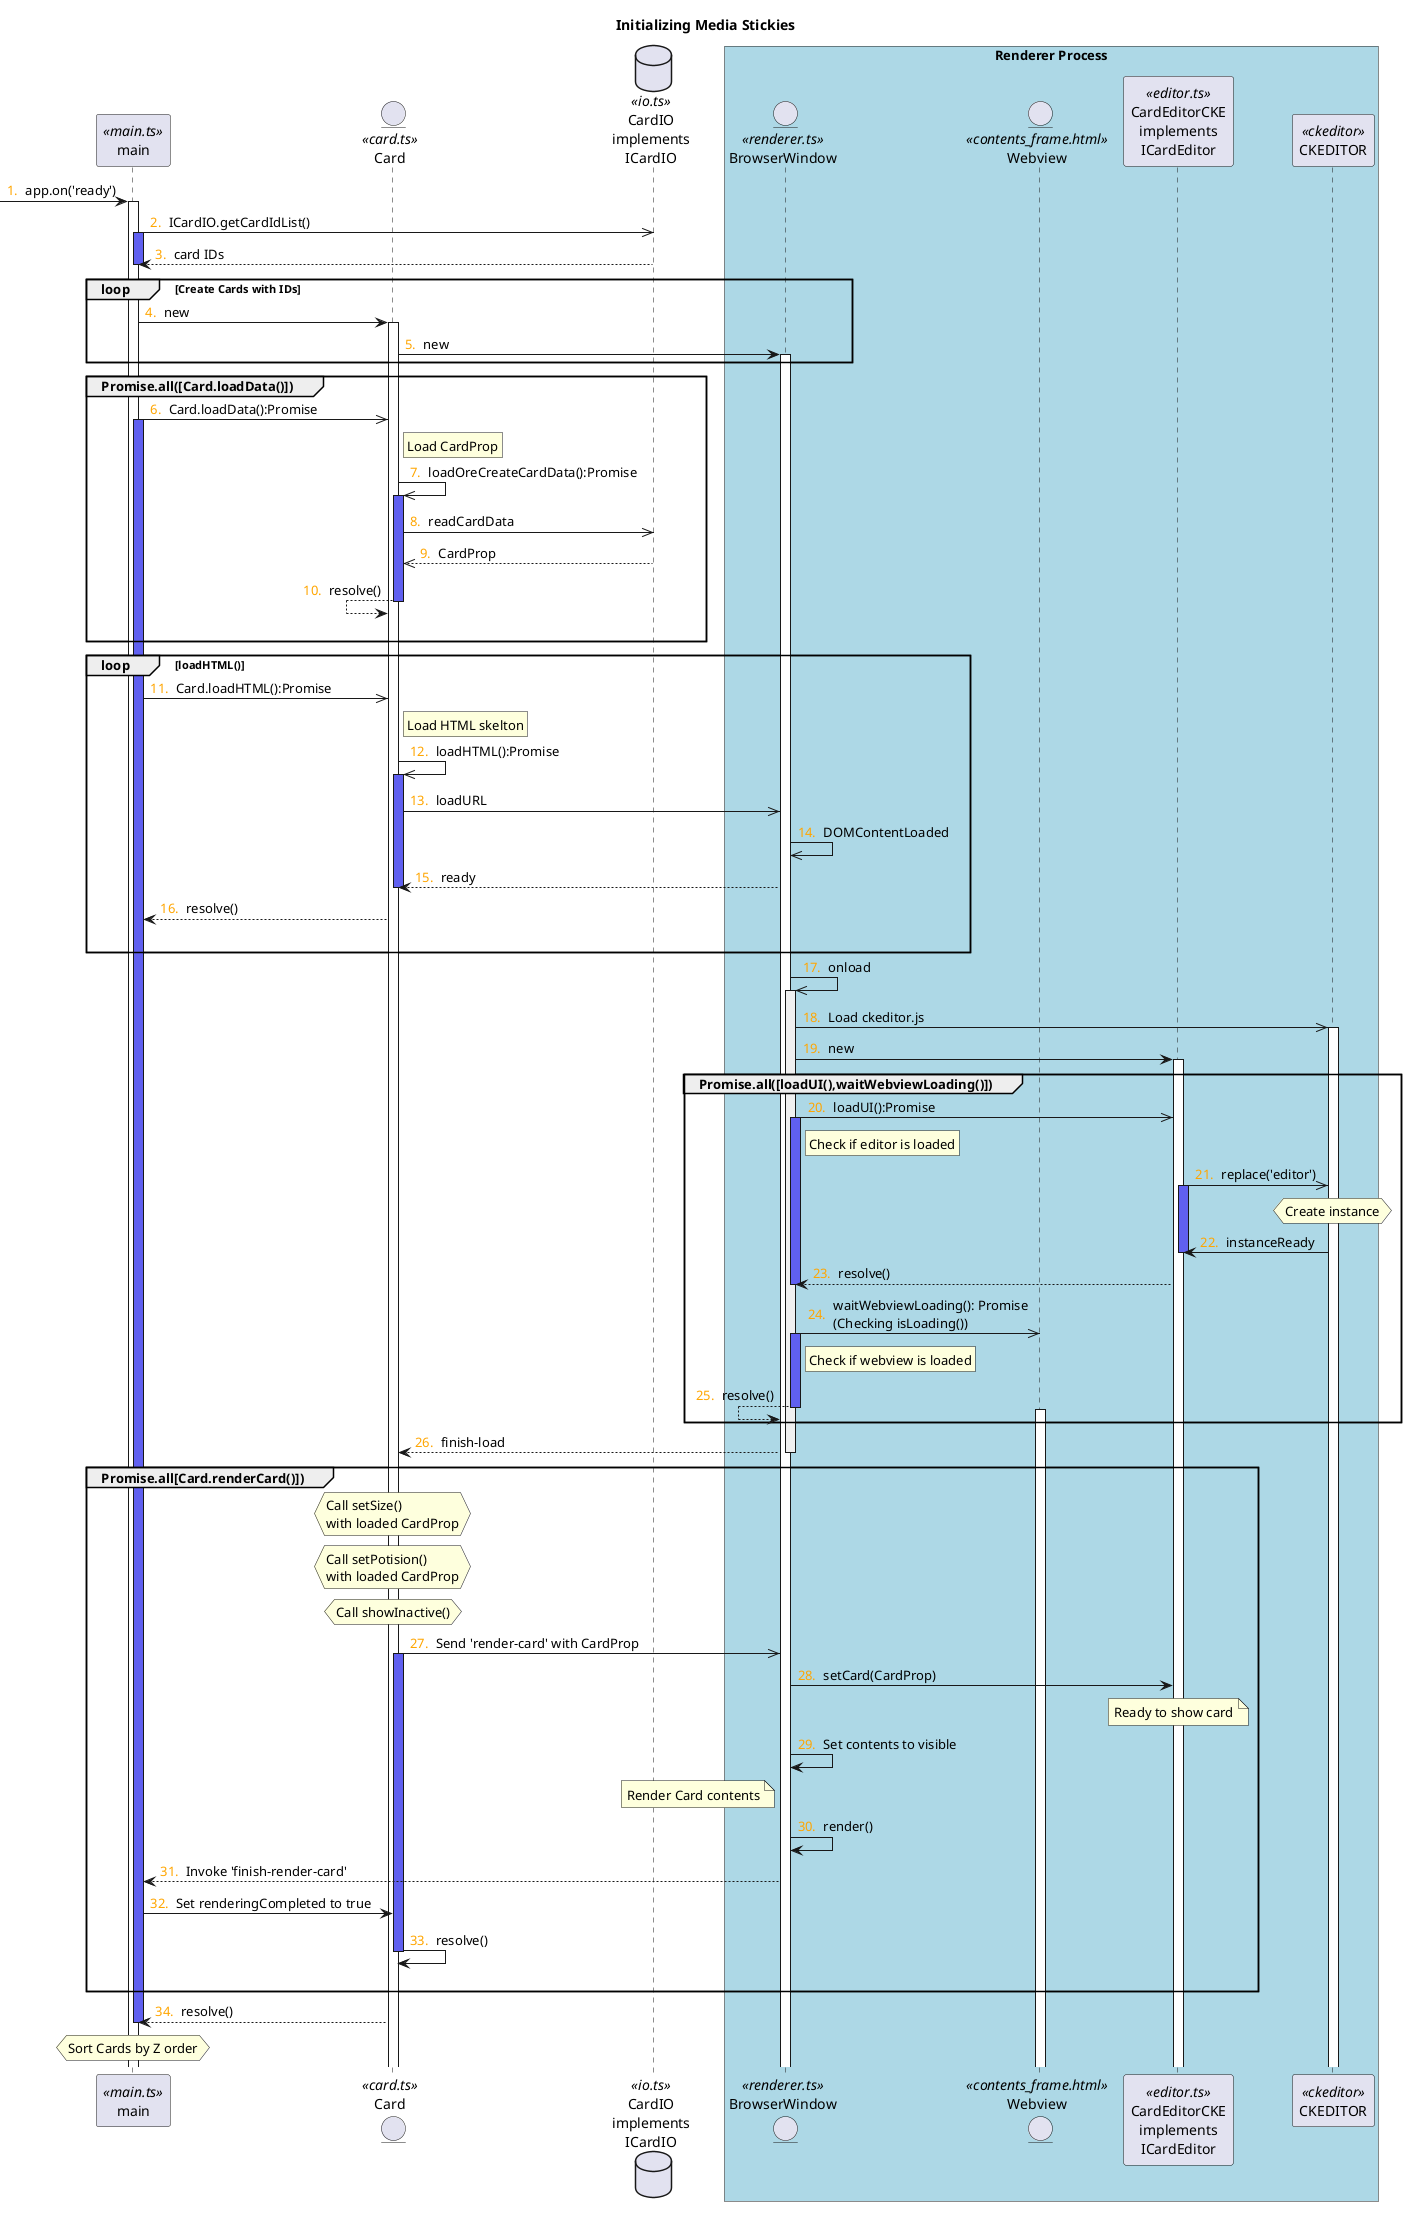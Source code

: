 ' PlantUML
@startuml
title Initializing Media Stickies

autonumber "<font color=orange>0. "
participant main <<main.ts>> order 10
entity Card <<card.ts>> order 20
database ICardIO as "CardIO\nimplements\nICardIO" <<io.ts>> order 50
box "Renderer Process" #LightBlue
  entity BrowserWindow <<renderer.ts>> order 100
  entity Webview <<contents_frame.html>> order 101
  participant ICardEditor as "CardEditorCKE\nimplements\nICardEditor" <<editor.ts>> order 111
  participant CKEDITOR <<ckeditor>> order 112
end box 

[-> main: app.on('ready')
activate main

main ->>ICardIO: ICardIO.getCardIdList()
activate main #6060f0
main <-- ICardIO: card IDs
deactivate main
loop Create Cards with IDs
  main -> Card: new
  activate Card
  Card -> BrowserWindow: new
  activate BrowserWindow
end

group Promise.all([Card.loadData()])
  main ->> Card: Card.loadData():Promise
  activate main #6060f0  
  rnote Right Card: Load CardProp        
  Card ->> Card: loadOreCreateCardData():Promise
  activate Card  #6060f0
  Card ->> ICardIO: readCardData
  Card <<-- ICardIO: CardProp
  Card <-- Card: resolve()
  deactivate Card
  |||  
end

loop loadHTML()
  main ->> Card: Card.loadHTML():Promise
  rnote Right Card: Load HTML skelton
  Card ->> Card: loadHTML():Promise
  activate Card  #6060f0
  Card ->> BrowserWindow: loadURL
    BrowserWindow ->> BrowserWindow: DOMContentLoaded
    Card <-- BrowserWindow: ready
    deactivate Card
  main <-- Card: resolve()    
  |||
end
          
    BrowserWindow ->> BrowserWindow: onload
      activate BrowserWindow #f0f0f0
      BrowserWindow ->> CKEDITOR: Load ckeditor.js
      activate CKEDITOR
      BrowserWindow -> ICardEditor: new
      activate ICardEditor

      group Promise.all([loadUI(),waitWebviewLoading()])    
        BrowserWindow ->> ICardEditor: loadUI():Promise
          rnote Right BrowserWindow: Check if editor is loaded
          activate BrowserWindow #6060f0
          ICardEditor ->> CKEDITOR: replace('editor')
            activate ICardEditor #6060f0
            hnote over CKEDITOR: Create instance
            ICardEditor <- CKEDITOR: instanceReady
            deactivate ICardEditor
            BrowserWindow <-- ICardEditor: resolve()
          deactivate BrowserWindow

        BrowserWindow ->> Webview: waitWebviewLoading(): Promise\n(Checking isLoading())
          rnote Right BrowserWindow: Check if webview is loaded
          activate BrowserWindow #6060f0
        BrowserWindow <-- BrowserWindow: resolve()      
        activate Webview
        deactivate BrowserWindow
      end

      Card <-- BrowserWindow: finish-load
      deactivate BrowserWindow

group Promise.all[Card.renderCard()])
    hnote over Card: Call setSize()\nwith loaded CardProp
    hnote over Card: Call setPotision()\nwith loaded CardProp
    hnote over Card: Call showInactive()
    Card ->> BrowserWindow: Send 'render-card' with CardProp
    activate Card #6060f0
    BrowserWindow -> ICardEditor: setCard(CardProp)
    note over ICardEditor: Ready to show card
    BrowserWindow -> BrowserWindow: Set contents to visible
    note left BrowserWindow: Render Card contents
    BrowserWindow -> BrowserWindow: render()
    main <-- BrowserWindow: Invoke 'finish-render-card'
    main -> Card: Set renderingCompleted to true
    Card -> Card: resolve()
    deactivate Card
    |||
  end
  main <-- Card: resolve()
  deactivate main

hnote over main: Sort Cards by Z order
@enduml